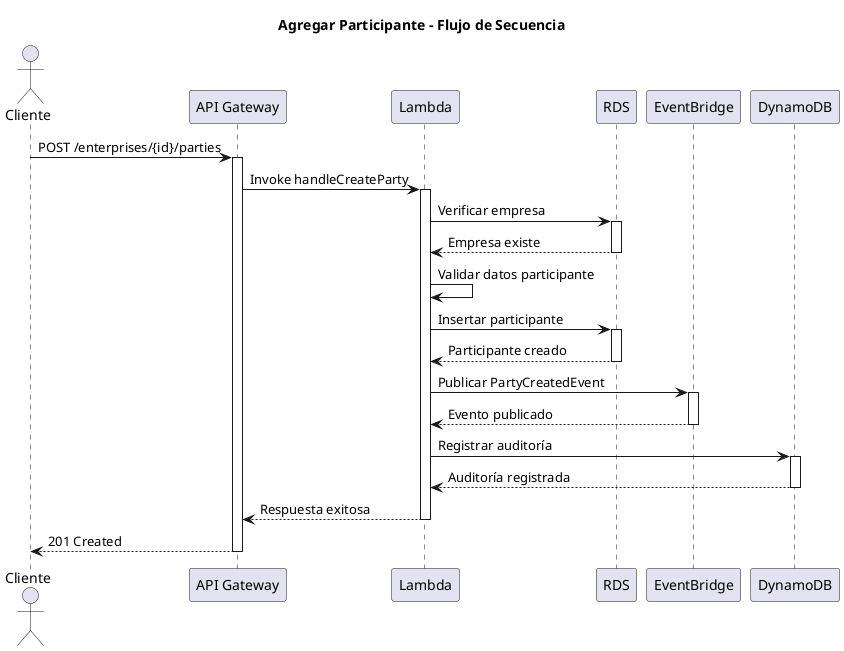 @startuml agregar_participante
title Agregar Participante - Flujo de Secuencia

actor Cliente
participant "API Gateway" as API
participant "Lambda" as Lambda
participant "RDS" as DB
participant "EventBridge" as Events
participant "DynamoDB" as Audit

Cliente -> API: POST /enterprises/{id}/parties
activate API

API -> Lambda: Invoke handleCreateParty
activate Lambda

Lambda -> DB: Verificar empresa
activate DB
DB --> Lambda: Empresa existe
deactivate DB

Lambda -> Lambda: Validar datos participante

Lambda -> DB: Insertar participante
activate DB
DB --> Lambda: Participante creado
deactivate DB

Lambda -> Events: Publicar PartyCreatedEvent
activate Events
Events --> Lambda: Evento publicado
deactivate Events

Lambda -> Audit: Registrar auditoría
activate Audit
Audit --> Lambda: Auditoría registrada
deactivate Audit

Lambda --> API: Respuesta exitosa
deactivate Lambda

API --> Cliente: 201 Created
deactivate API

@enduml
